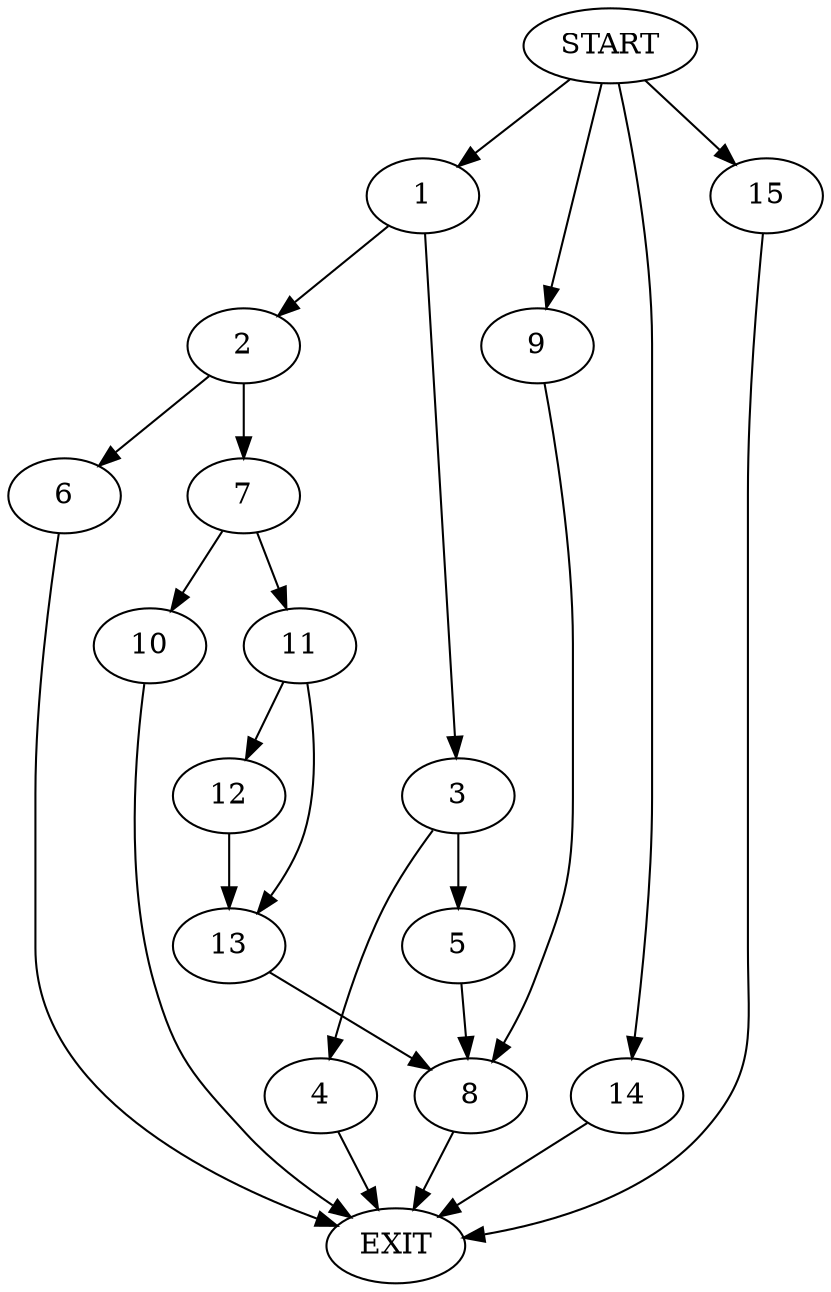 digraph {
0 [label="START"]
16 [label="EXIT"]
0 -> 1
1 -> 2
1 -> 3
3 -> 4
3 -> 5
2 -> 6
2 -> 7
4 -> 16
5 -> 8
8 -> 16
0 -> 9
9 -> 8
7 -> 10
7 -> 11
6 -> 16
11 -> 12
11 -> 13
10 -> 16
12 -> 13
13 -> 8
0 -> 14
14 -> 16
0 -> 15
15 -> 16
}
